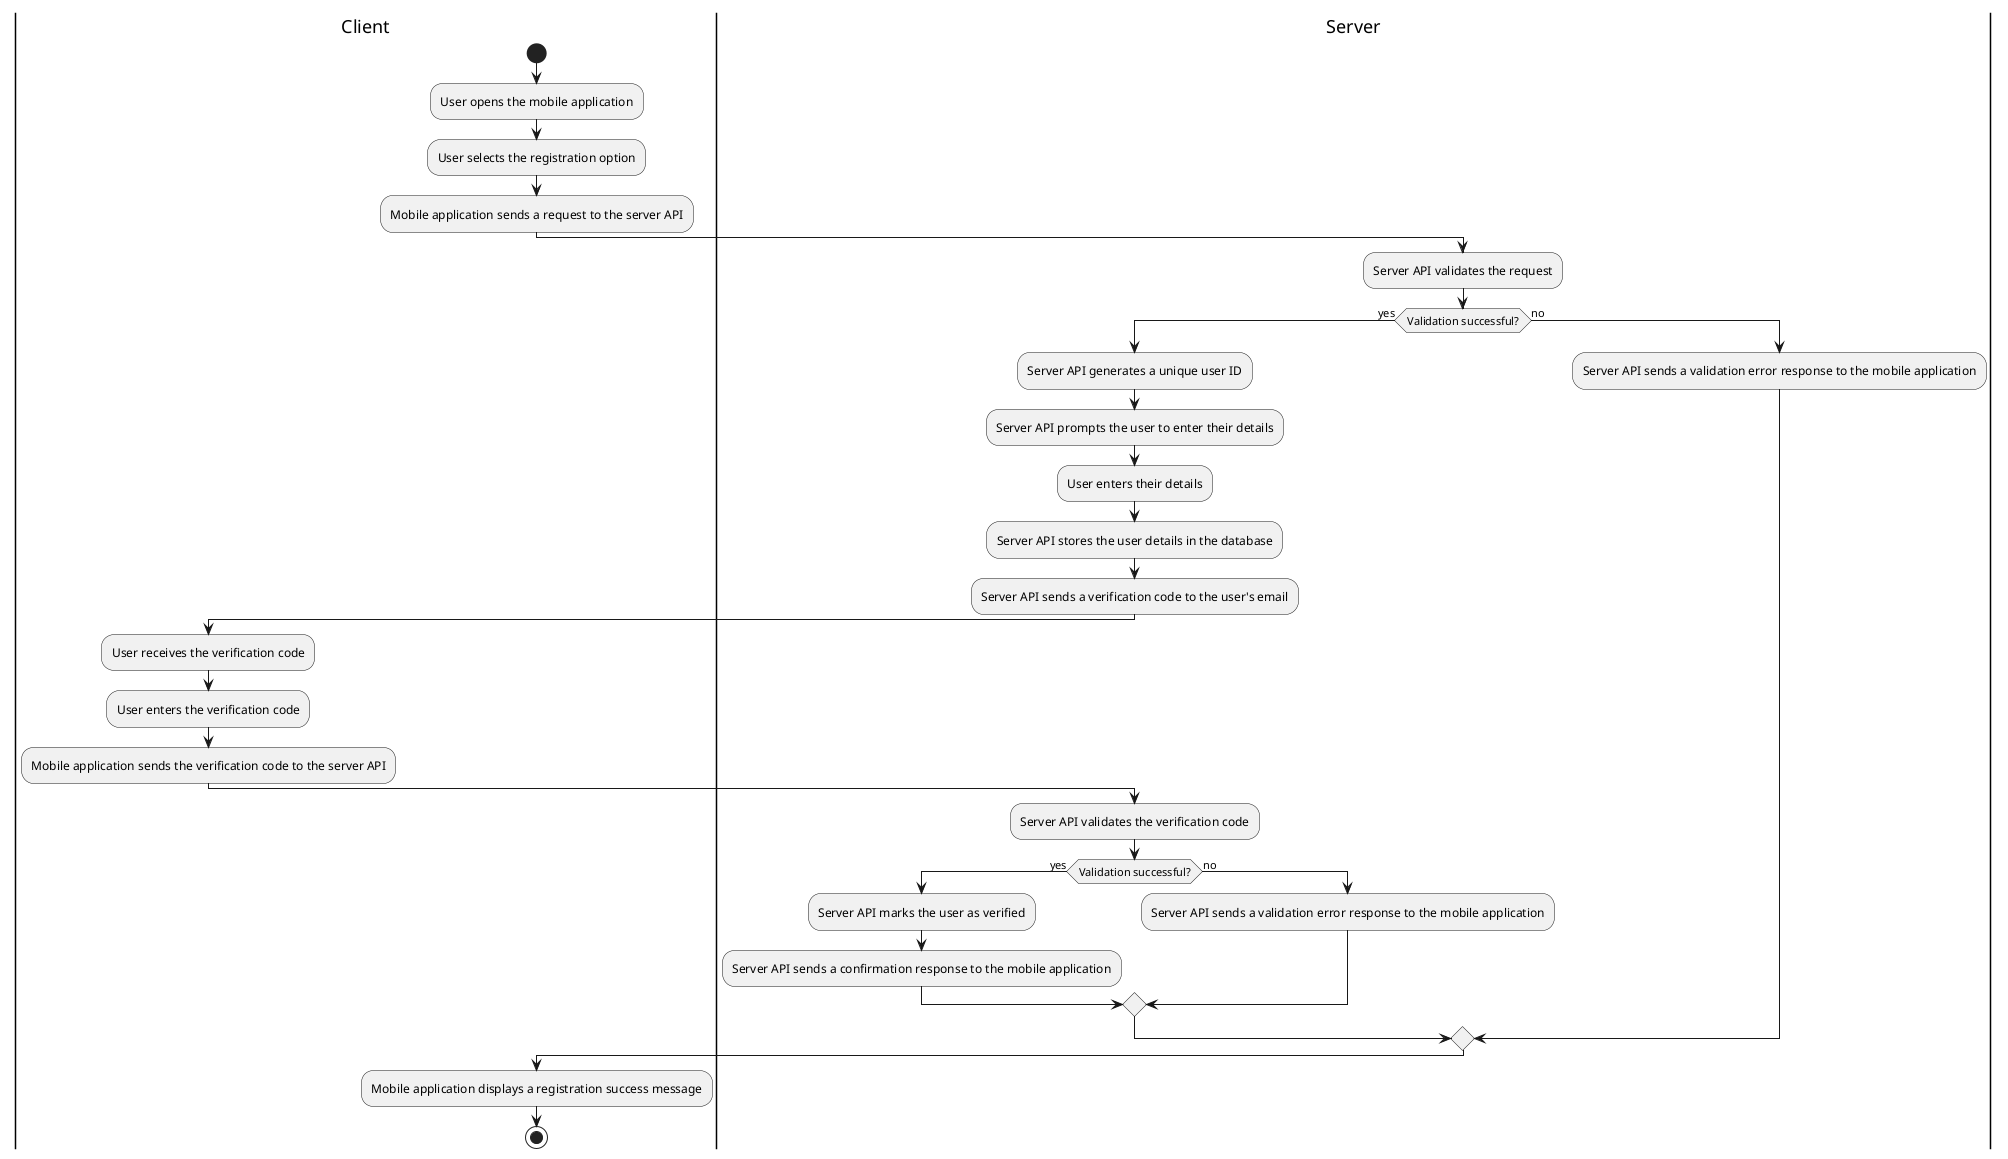 @startuml
|Client|
start
:User opens the mobile application;
:User selects the registration option;
:Mobile application sends a request to the server API;
|Server|
:Server API validates the request;
if (Validation successful?) then (yes)
    :Server API generates a unique user ID;
    :Server API prompts the user to enter their details;
    :User enters their details;
    :Server API stores the user details in the database;
    :Server API sends a verification code to the user's email;
    |Client|
    :User receives the verification code;
    :User enters the verification code;
    :Mobile application sends the verification code to the server API;
    |Server|
    :Server API validates the verification code;
    if (Validation successful?) then (yes)
        :Server API marks the user as verified;
        :Server API sends a confirmation response to the mobile application;
    else (no)
        :Server API sends a validation error response to the mobile application;
    endif
else (no)
    :Server API sends a validation error response to the mobile application;
endif
|Client|
:Mobile application displays a registration success message;
stop
@enduml
